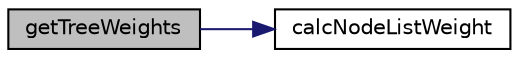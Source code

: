 digraph "getTreeWeights"
{
 // LATEX_PDF_SIZE
  edge [fontname="Helvetica",fontsize="10",labelfontname="Helvetica",labelfontsize="10"];
  node [fontname="Helvetica",fontsize="10",shape=record];
  rankdir="LR";
  Node1 [label="getTreeWeights",height=0.2,width=0.4,color="black", fillcolor="grey75", style="filled", fontcolor="black",tooltip=" "];
  Node1 -> Node2 [color="midnightblue",fontsize="10",style="solid",fontname="Helvetica"];
  Node2 [label="calcNodeListWeight",height=0.2,width=0.4,color="black", fillcolor="white", style="filled",URL="$supernodalForest_8c.html#a1ea31ad90bab2a1e70c4fda1f57494e7",tooltip=" "];
}
